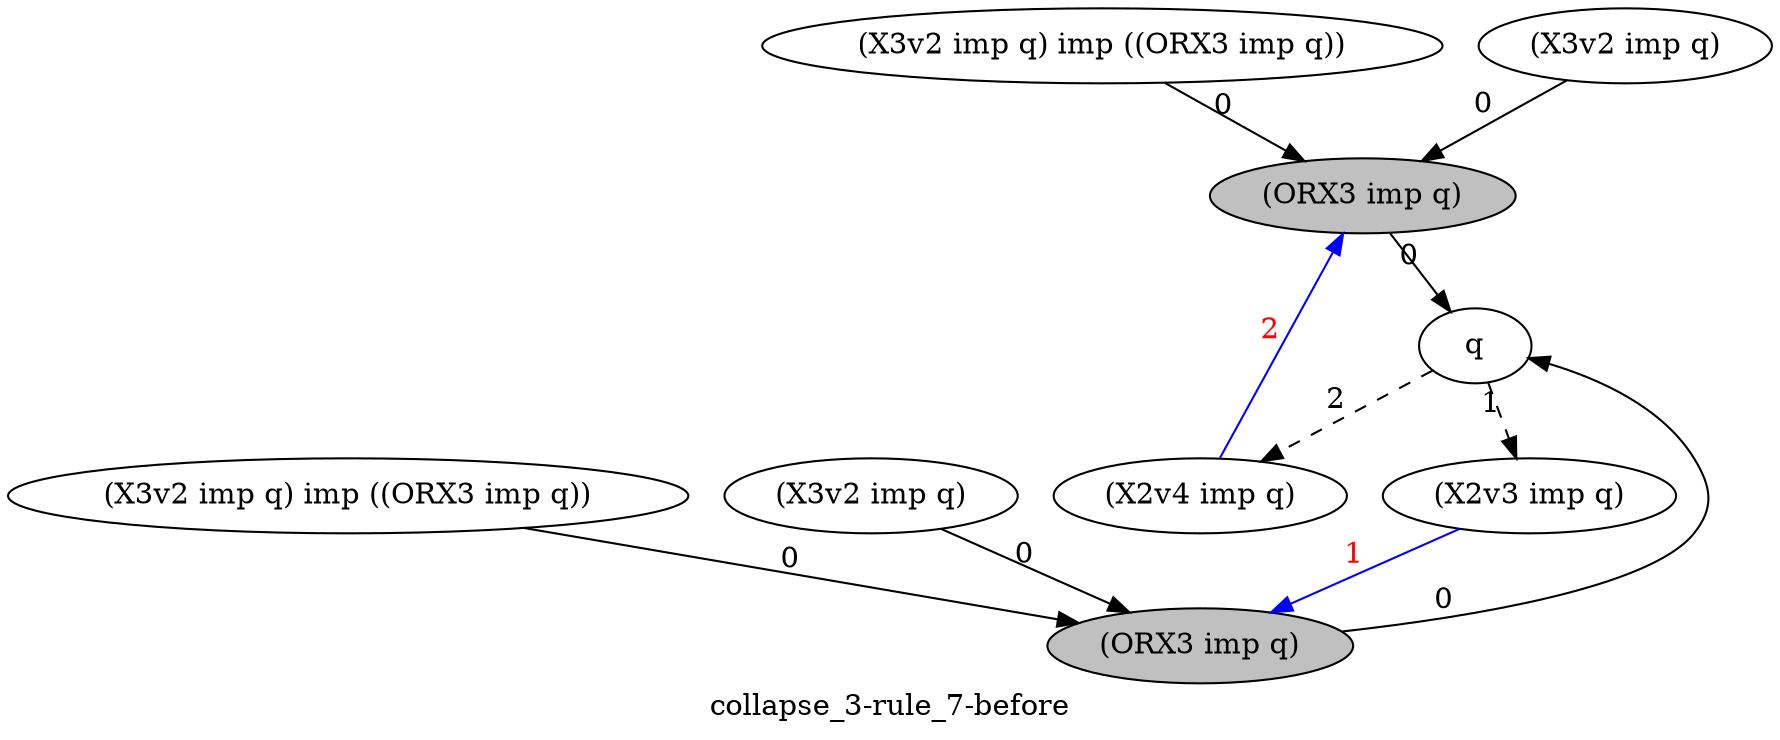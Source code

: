 strict digraph  {
	graph [collapsed_nodes="['244', '1144']",
		label="collapse_3-rule_7-before"
	];
	node [label="\N"];
	1144	 [ancestor_target=True,
		fillcolor=grey,
		formula="(ORX3 imp q)",
		hypothesis=False,
		label="(ORX3 imp q)",
		style=filled];
	251	 [ancestor_target=False,
		formula=q,
		hypothesis=False,
		label=q];
	1144 -> 251	 [ancestor=False,
		dependencies=0000000000000000000000000000000000000000000100000000000000000000000000000000001000000000001000000010000000000000000100000000000000000000000,
		xlabel=0];
	1145	 [ancestor_target=False,
		formula="(X3v2 imp q) imp ((ORX3 imp q))",
		hypothesis=False,
		label="(X3v2 imp q) imp ((ORX3 imp q))"];
	1145 -> 1144	 [ancestor=False,
		dependencies=0000000000000000000000000000000000000000000100000000000000000000000000000000001000000000001000000010000000000000000100000000000000000000000,
		xlabel=0];
	1132	 [ancestor_target=False,
		formula="(X3v2 imp q)",
		hypothesis=False,
		label="(X3v2 imp q)"];
	1132 -> 1144	 [ancestor=False,
		dependencies=0000000000000000000000000000000000000000000000000000000000000000000000000000000000000000000000000000000000000000000000000000000000000000000,
		xlabel=0];
	1152	 [ancestor_target=False,
		formula="(X2v4 imp q)",
		hypothesis=False,
		label="(X2v4 imp q)"];
	1152 -> 1144	 [ancestor=True,
		color=blue,
		fontcolor=red,
		path=2,
		xlabel=2];
	245	 [ancestor_target=False,
		formula="(X3v2 imp q) imp ((ORX3 imp q))",
		hypothesis=False,
		label="(X3v2 imp q) imp ((ORX3 imp q))"];
	244	 [ancestor_target=True,
		fillcolor=grey,
		formula="(ORX3 imp q)",
		hypothesis=False,
		label="(ORX3 imp q)",
		style=filled];
	245 -> 244	 [ancestor=False,
		dependencies=0000000000000000000000000000000000000000000100000000000000000000001000000001000000000000000000010000000000000000000000000000000000010000000,
		xlabel=0];
	244 -> 251	 [ancestor=False,
		dependencies=0000000000000000000000000000000000000000000100000000000000000000001000000001000000000000000000010000000000000000000000000000000000010000000,
		xlabel=0];
	184	 [ancestor_target=False,
		formula="(X3v2 imp q)",
		hypothesis=False,
		label="(X3v2 imp q)"];
	184 -> 244	 [ancestor=False,
		dependencies=0000000000000000000000000000000000000000000000000000000000000000000000000000000000000000000000000000000000000000000000000000000000000000000,
		xlabel=0];
	252	 [ancestor_target=False,
		formula="(X2v3 imp q)",
		hypothesis=False,
		label="(X2v3 imp q)"];
	252 -> 244	 [ancestor=True,
		color=blue,
		fontcolor=red,
		path=1,
		xlabel=1];
	251 -> 1152	 [composed=True,
		style=dashed,
		xlabel=2];
	251 -> 252	 [composed=True,
		style=dashed,
		xlabel=1];
}
